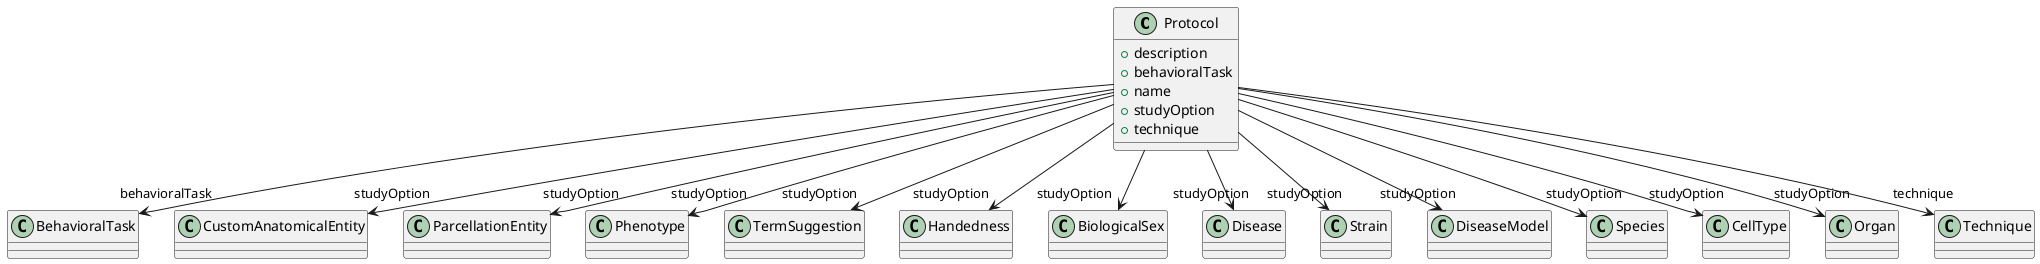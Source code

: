 @startuml
class Protocol {
+description
+behavioralTask
+name
+studyOption
+technique

}
Protocol -d-> "behavioralTask" BehavioralTask
Protocol -d-> "studyOption" CustomAnatomicalEntity
Protocol -d-> "studyOption" ParcellationEntity
Protocol -d-> "studyOption" Phenotype
Protocol -d-> "studyOption" TermSuggestion
Protocol -d-> "studyOption" Handedness
Protocol -d-> "studyOption" BiologicalSex
Protocol -d-> "studyOption" Disease
Protocol -d-> "studyOption" Strain
Protocol -d-> "studyOption" DiseaseModel
Protocol -d-> "studyOption" Species
Protocol -d-> "studyOption" CellType
Protocol -d-> "studyOption" Organ
Protocol -d-> "technique" Technique

@enduml